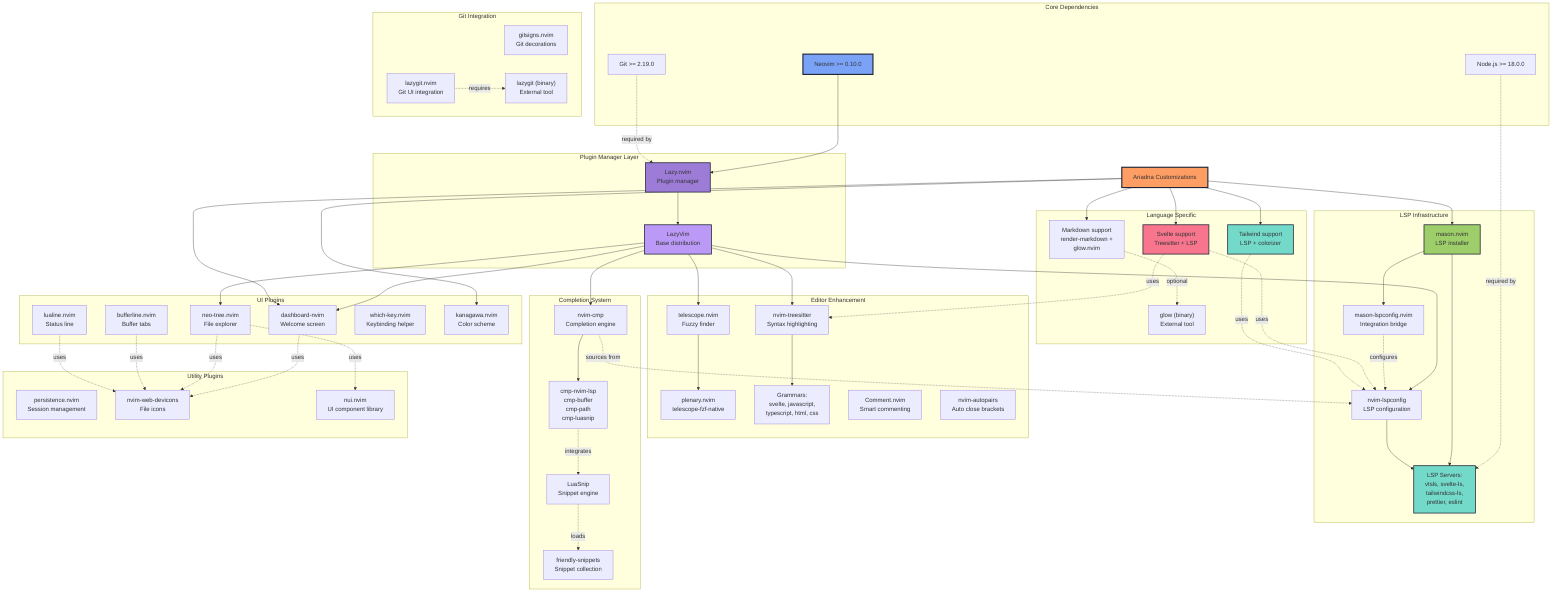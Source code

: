 graph TB
    subgraph "Core Dependencies"
        Neovim["Neovim >= 0.10.0"]
        Git["Git >= 2.19.0"]
        NodeJS["Node.js >= 18.0.0"]
    end

    subgraph "Plugin Manager Layer"
        LazyNvim["Lazy.nvim<br/>Plugin manager"]
        LazyVim["LazyVim<br/>Base distribution"]
    end

    subgraph "UI Plugins"
        Dashboard["dashboard-nvim<br/>Welcome screen"]
        NeoTree["neo-tree.nvim<br/>File explorer"]
        Bufferline["bufferline.nvim<br/>Buffer tabs"]
        Lualine["lualine.nvim<br/>Status line"]
        WhichKey["which-key.nvim<br/>Keybinding helper"]
        Kanagawa["kanagawa.nvim<br/>Color scheme"]
    end

    subgraph "Editor Enhancement"
        Telescope["telescope.nvim<br/>Fuzzy finder"]
        TelescopeDeps["plenary.nvim<br/>telescope-fzf-native"]
        Treesitter["nvim-treesitter<br/>Syntax highlighting"]
        TreesitterGrammars["Grammars:<br/>svelte, javascript,<br/>typescript, html, css"]
        Comment["Comment.nvim<br/>Smart commenting"]
        Autopairs["nvim-autopairs<br/>Auto close brackets"]
    end

    subgraph "LSP Infrastructure"
        LspConfig["nvim-lspconfig<br/>LSP configuration"]
        Mason["mason.nvim<br/>LSP installer"]
        MasonLsp["mason-lspconfig.nvim<br/>Integration bridge"]
        MasonServers["LSP Servers:<br/>vtsls, svelte-ls,<br/>tailwindcss-ls,<br/>prettier, eslint"]
    end

    subgraph "Completion System"
        NvimCmp["nvim-cmp<br/>Completion engine"]
        CmpSources["cmp-nvim-lsp<br/>cmp-buffer<br/>cmp-path<br/>cmp-luasnip"]
        LuaSnip["LuaSnip<br/>Snippet engine"]
        FriendlySnippets["friendly-snippets<br/>Snippet collection"]
    end

    subgraph "Git Integration"
        Gitsigns["gitsigns.nvim<br/>Git decorations"]
        Lazygit["lazygit.nvim<br/>Git UI integration"]
        LazygitBin["lazygit (binary)<br/>External tool"]
    end

    subgraph "Language Specific"
        SvelteLSP["Svelte support<br/>Treesitter + LSP"]
        TailwindLSP["Tailwind support<br/>LSP + colorizer"]
        MarkdownPlugins["Markdown support<br/>render-markdown +<br/>glow.nvim"]
        Glow["glow (binary)<br/>External tool"]
    end

    subgraph "Utility Plugins"
        Persistence["persistence.nvim<br/>Session management"]
        WebDevicons["nvim-web-devicons<br/>File icons"]
        NuiNvim["nui.nvim<br/>UI component library"]
    end

    %% Core dependencies
    Neovim --> LazyNvim
    Git -.->|required by| LazyNvim
    NodeJS -.->|required by| MasonServers

    %% Plugin manager
    LazyNvim --> LazyVim
    LazyVim --> Dashboard
    LazyVim --> NeoTree
    LazyVim --> Telescope
    LazyVim --> Treesitter
    LazyVim --> LspConfig
    LazyVim --> NvimCmp

    %% UI dependencies
    Dashboard -.->|uses| WebDevicons
    NeoTree -.->|uses| WebDevicons
    NeoTree -.->|uses| NuiNvim
    Bufferline -.->|uses| WebDevicons
    Lualine -.->|uses| WebDevicons

    %% Editor enhancements
    Telescope --> TelescopeDeps
    Treesitter --> TreesitterGrammars
    NvimCmp --> CmpSources
    CmpSources -.->|integrates| LuaSnip
    LuaSnip -.->|loads| FriendlySnippets

    %% LSP setup
    Mason --> MasonLsp
    MasonLsp -.->|configures| LspConfig
    Mason --> MasonServers
    LspConfig --> MasonServers
    NvimCmp -.->|sources from| LspConfig

    %% Git integration
    Lazygit -.->|requires| LazygitBin

    %% Language specific
    SvelteLSP -.->|uses| Treesitter
    SvelteLSP -.->|uses| LspConfig
    TailwindLSP -.->|uses| LspConfig
    MarkdownPlugins -.->|optional| Glow

    %% Ariadna customizations
    AriadnaCustom["Ariadna Customizations"]
    AriadnaCustom --> Dashboard
    AriadnaCustom --> Mason
    AriadnaCustom --> SvelteLSP
    AriadnaCustom --> TailwindLSP
    AriadnaCustom --> MarkdownPlugins
    AriadnaCustom --> Kanagawa

    style Neovim fill:#7aa2f7,stroke:#1f2335,stroke-width:3px
    style LazyNvim fill:#9d7cd8,stroke:#1f2335,stroke-width:2px
    style LazyVim fill:#bb9af7,stroke:#1f2335,stroke-width:2px
    style AriadnaCustom fill:#ff9e64,stroke:#1f2335,stroke-width:3px
    style Mason fill:#9ece6a,stroke:#1f2335,stroke-width:2px
    style MasonServers fill:#73daca,stroke:#1f2335,stroke-width:2px
    style SvelteLSP fill:#f7768e,stroke:#1f2335,stroke-width:2px
    style TailwindLSP fill:#73daca,stroke:#1f2335,stroke-width:2px